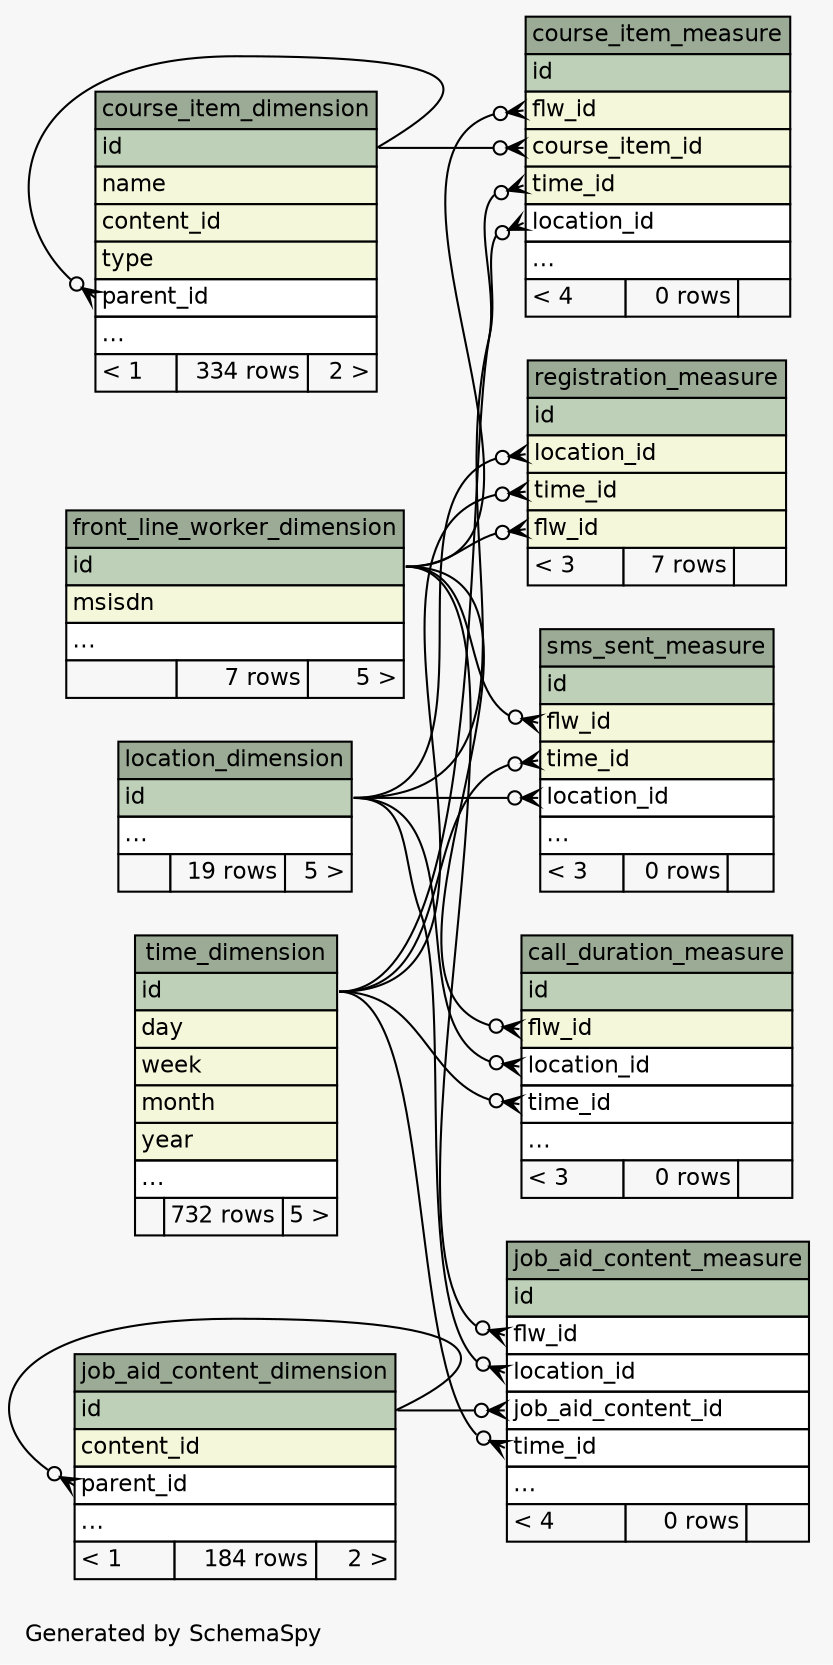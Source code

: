 // dot 2.26.3 on Linux 2.6.38-11-generic-pae
// SchemaSpy rev 590
digraph "compactRelationshipsDiagram" {
  graph [
    rankdir="RL"
    bgcolor="#f7f7f7"
    label="\nGenerated by SchemaSpy"
    labeljust="l"
    nodesep="0.18"
    ranksep="0.46"
    fontname="Helvetica"
    fontsize="11"
  ];
  node [
    fontname="Helvetica"
    fontsize="11"
    shape="plaintext"
  ];
  edge [
    arrowsize="0.8"
  ];
  "call_duration_measure" [
    label=<
    <TABLE BORDER="0" CELLBORDER="1" CELLSPACING="0" BGCOLOR="#ffffff">
      <TR><TD COLSPAN="3" BGCOLOR="#9bab96" ALIGN="CENTER">call_duration_measure</TD></TR>
      <TR><TD PORT="id" COLSPAN="3" BGCOLOR="#bed1b8" ALIGN="LEFT">id</TD></TR>
      <TR><TD PORT="flw_id" COLSPAN="3" BGCOLOR="#f4f7da" ALIGN="LEFT">flw_id</TD></TR>
      <TR><TD PORT="location_id" COLSPAN="3" ALIGN="LEFT">location_id</TD></TR>
      <TR><TD PORT="time_id" COLSPAN="3" ALIGN="LEFT">time_id</TD></TR>
      <TR><TD PORT="elipses" COLSPAN="3" ALIGN="LEFT">...</TD></TR>
      <TR><TD ALIGN="LEFT" BGCOLOR="#f7f7f7">&lt; 3</TD><TD ALIGN="RIGHT" BGCOLOR="#f7f7f7">0 rows</TD><TD ALIGN="RIGHT" BGCOLOR="#f7f7f7">  </TD></TR>
    </TABLE>>
    URL="tables/call_duration_measure.html"
    tooltip="call_duration_measure"
  ];
  "course_item_dimension" [
    label=<
    <TABLE BORDER="0" CELLBORDER="1" CELLSPACING="0" BGCOLOR="#ffffff">
      <TR><TD COLSPAN="3" BGCOLOR="#9bab96" ALIGN="CENTER">course_item_dimension</TD></TR>
      <TR><TD PORT="id" COLSPAN="3" BGCOLOR="#bed1b8" ALIGN="LEFT">id</TD></TR>
      <TR><TD PORT="name" COLSPAN="3" BGCOLOR="#f4f7da" ALIGN="LEFT">name</TD></TR>
      <TR><TD PORT="content_id" COLSPAN="3" BGCOLOR="#f4f7da" ALIGN="LEFT">content_id</TD></TR>
      <TR><TD PORT="type" COLSPAN="3" BGCOLOR="#f4f7da" ALIGN="LEFT">type</TD></TR>
      <TR><TD PORT="parent_id" COLSPAN="3" ALIGN="LEFT">parent_id</TD></TR>
      <TR><TD PORT="elipses" COLSPAN="3" ALIGN="LEFT">...</TD></TR>
      <TR><TD ALIGN="LEFT" BGCOLOR="#f7f7f7">&lt; 1</TD><TD ALIGN="RIGHT" BGCOLOR="#f7f7f7">334 rows</TD><TD ALIGN="RIGHT" BGCOLOR="#f7f7f7">2 &gt;</TD></TR>
    </TABLE>>
    URL="tables/course_item_dimension.html"
    tooltip="course_item_dimension"
  ];
  "course_item_measure" [
    label=<
    <TABLE BORDER="0" CELLBORDER="1" CELLSPACING="0" BGCOLOR="#ffffff">
      <TR><TD COLSPAN="3" BGCOLOR="#9bab96" ALIGN="CENTER">course_item_measure</TD></TR>
      <TR><TD PORT="id" COLSPAN="3" BGCOLOR="#bed1b8" ALIGN="LEFT">id</TD></TR>
      <TR><TD PORT="flw_id" COLSPAN="3" BGCOLOR="#f4f7da" ALIGN="LEFT">flw_id</TD></TR>
      <TR><TD PORT="course_item_id" COLSPAN="3" BGCOLOR="#f4f7da" ALIGN="LEFT">course_item_id</TD></TR>
      <TR><TD PORT="time_id" COLSPAN="3" BGCOLOR="#f4f7da" ALIGN="LEFT">time_id</TD></TR>
      <TR><TD PORT="location_id" COLSPAN="3" ALIGN="LEFT">location_id</TD></TR>
      <TR><TD PORT="elipses" COLSPAN="3" ALIGN="LEFT">...</TD></TR>
      <TR><TD ALIGN="LEFT" BGCOLOR="#f7f7f7">&lt; 4</TD><TD ALIGN="RIGHT" BGCOLOR="#f7f7f7">0 rows</TD><TD ALIGN="RIGHT" BGCOLOR="#f7f7f7">  </TD></TR>
    </TABLE>>
    URL="tables/course_item_measure.html"
    tooltip="course_item_measure"
  ];
  "front_line_worker_dimension" [
    label=<
    <TABLE BORDER="0" CELLBORDER="1" CELLSPACING="0" BGCOLOR="#ffffff">
      <TR><TD COLSPAN="3" BGCOLOR="#9bab96" ALIGN="CENTER">front_line_worker_dimension</TD></TR>
      <TR><TD PORT="id" COLSPAN="3" BGCOLOR="#bed1b8" ALIGN="LEFT">id</TD></TR>
      <TR><TD PORT="msisdn" COLSPAN="3" BGCOLOR="#f4f7da" ALIGN="LEFT">msisdn</TD></TR>
      <TR><TD PORT="elipses" COLSPAN="3" ALIGN="LEFT">...</TD></TR>
      <TR><TD ALIGN="LEFT" BGCOLOR="#f7f7f7">  </TD><TD ALIGN="RIGHT" BGCOLOR="#f7f7f7">7 rows</TD><TD ALIGN="RIGHT" BGCOLOR="#f7f7f7">5 &gt;</TD></TR>
    </TABLE>>
    URL="tables/front_line_worker_dimension.html"
    tooltip="front_line_worker_dimension"
  ];
  "job_aid_content_dimension" [
    label=<
    <TABLE BORDER="0" CELLBORDER="1" CELLSPACING="0" BGCOLOR="#ffffff">
      <TR><TD COLSPAN="3" BGCOLOR="#9bab96" ALIGN="CENTER">job_aid_content_dimension</TD></TR>
      <TR><TD PORT="id" COLSPAN="3" BGCOLOR="#bed1b8" ALIGN="LEFT">id</TD></TR>
      <TR><TD PORT="content_id" COLSPAN="3" BGCOLOR="#f4f7da" ALIGN="LEFT">content_id</TD></TR>
      <TR><TD PORT="parent_id" COLSPAN="3" ALIGN="LEFT">parent_id</TD></TR>
      <TR><TD PORT="elipses" COLSPAN="3" ALIGN="LEFT">...</TD></TR>
      <TR><TD ALIGN="LEFT" BGCOLOR="#f7f7f7">&lt; 1</TD><TD ALIGN="RIGHT" BGCOLOR="#f7f7f7">184 rows</TD><TD ALIGN="RIGHT" BGCOLOR="#f7f7f7">2 &gt;</TD></TR>
    </TABLE>>
    URL="tables/job_aid_content_dimension.html"
    tooltip="job_aid_content_dimension"
  ];
  "job_aid_content_measure" [
    label=<
    <TABLE BORDER="0" CELLBORDER="1" CELLSPACING="0" BGCOLOR="#ffffff">
      <TR><TD COLSPAN="3" BGCOLOR="#9bab96" ALIGN="CENTER">job_aid_content_measure</TD></TR>
      <TR><TD PORT="id" COLSPAN="3" BGCOLOR="#bed1b8" ALIGN="LEFT">id</TD></TR>
      <TR><TD PORT="flw_id" COLSPAN="3" ALIGN="LEFT">flw_id</TD></TR>
      <TR><TD PORT="location_id" COLSPAN="3" ALIGN="LEFT">location_id</TD></TR>
      <TR><TD PORT="job_aid_content_id" COLSPAN="3" ALIGN="LEFT">job_aid_content_id</TD></TR>
      <TR><TD PORT="time_id" COLSPAN="3" ALIGN="LEFT">time_id</TD></TR>
      <TR><TD PORT="elipses" COLSPAN="3" ALIGN="LEFT">...</TD></TR>
      <TR><TD ALIGN="LEFT" BGCOLOR="#f7f7f7">&lt; 4</TD><TD ALIGN="RIGHT" BGCOLOR="#f7f7f7">0 rows</TD><TD ALIGN="RIGHT" BGCOLOR="#f7f7f7">  </TD></TR>
    </TABLE>>
    URL="tables/job_aid_content_measure.html"
    tooltip="job_aid_content_measure"
  ];
  "location_dimension" [
    label=<
    <TABLE BORDER="0" CELLBORDER="1" CELLSPACING="0" BGCOLOR="#ffffff">
      <TR><TD COLSPAN="3" BGCOLOR="#9bab96" ALIGN="CENTER">location_dimension</TD></TR>
      <TR><TD PORT="id" COLSPAN="3" BGCOLOR="#bed1b8" ALIGN="LEFT">id</TD></TR>
      <TR><TD PORT="elipses" COLSPAN="3" ALIGN="LEFT">...</TD></TR>
      <TR><TD ALIGN="LEFT" BGCOLOR="#f7f7f7">  </TD><TD ALIGN="RIGHT" BGCOLOR="#f7f7f7">19 rows</TD><TD ALIGN="RIGHT" BGCOLOR="#f7f7f7">5 &gt;</TD></TR>
    </TABLE>>
    URL="tables/location_dimension.html"
    tooltip="location_dimension"
  ];
  "registration_measure" [
    label=<
    <TABLE BORDER="0" CELLBORDER="1" CELLSPACING="0" BGCOLOR="#ffffff">
      <TR><TD COLSPAN="3" BGCOLOR="#9bab96" ALIGN="CENTER">registration_measure</TD></TR>
      <TR><TD PORT="id" COLSPAN="3" BGCOLOR="#bed1b8" ALIGN="LEFT">id</TD></TR>
      <TR><TD PORT="location_id" COLSPAN="3" BGCOLOR="#f4f7da" ALIGN="LEFT">location_id</TD></TR>
      <TR><TD PORT="time_id" COLSPAN="3" BGCOLOR="#f4f7da" ALIGN="LEFT">time_id</TD></TR>
      <TR><TD PORT="flw_id" COLSPAN="3" BGCOLOR="#f4f7da" ALIGN="LEFT">flw_id</TD></TR>
      <TR><TD ALIGN="LEFT" BGCOLOR="#f7f7f7">&lt; 3</TD><TD ALIGN="RIGHT" BGCOLOR="#f7f7f7">7 rows</TD><TD ALIGN="RIGHT" BGCOLOR="#f7f7f7">  </TD></TR>
    </TABLE>>
    URL="tables/registration_measure.html"
    tooltip="registration_measure"
  ];
  "sms_sent_measure" [
    label=<
    <TABLE BORDER="0" CELLBORDER="1" CELLSPACING="0" BGCOLOR="#ffffff">
      <TR><TD COLSPAN="3" BGCOLOR="#9bab96" ALIGN="CENTER">sms_sent_measure</TD></TR>
      <TR><TD PORT="id" COLSPAN="3" BGCOLOR="#bed1b8" ALIGN="LEFT">id</TD></TR>
      <TR><TD PORT="flw_id" COLSPAN="3" BGCOLOR="#f4f7da" ALIGN="LEFT">flw_id</TD></TR>
      <TR><TD PORT="time_id" COLSPAN="3" BGCOLOR="#f4f7da" ALIGN="LEFT">time_id</TD></TR>
      <TR><TD PORT="location_id" COLSPAN="3" ALIGN="LEFT">location_id</TD></TR>
      <TR><TD PORT="elipses" COLSPAN="3" ALIGN="LEFT">...</TD></TR>
      <TR><TD ALIGN="LEFT" BGCOLOR="#f7f7f7">&lt; 3</TD><TD ALIGN="RIGHT" BGCOLOR="#f7f7f7">0 rows</TD><TD ALIGN="RIGHT" BGCOLOR="#f7f7f7">  </TD></TR>
    </TABLE>>
    URL="tables/sms_sent_measure.html"
    tooltip="sms_sent_measure"
  ];
  "time_dimension" [
    label=<
    <TABLE BORDER="0" CELLBORDER="1" CELLSPACING="0" BGCOLOR="#ffffff">
      <TR><TD COLSPAN="3" BGCOLOR="#9bab96" ALIGN="CENTER">time_dimension</TD></TR>
      <TR><TD PORT="id" COLSPAN="3" BGCOLOR="#bed1b8" ALIGN="LEFT">id</TD></TR>
      <TR><TD PORT="day" COLSPAN="3" BGCOLOR="#f4f7da" ALIGN="LEFT">day</TD></TR>
      <TR><TD PORT="week" COLSPAN="3" BGCOLOR="#f4f7da" ALIGN="LEFT">week</TD></TR>
      <TR><TD PORT="month" COLSPAN="3" BGCOLOR="#f4f7da" ALIGN="LEFT">month</TD></TR>
      <TR><TD PORT="year" COLSPAN="3" BGCOLOR="#f4f7da" ALIGN="LEFT">year</TD></TR>
      <TR><TD PORT="elipses" COLSPAN="3" ALIGN="LEFT">...</TD></TR>
      <TR><TD ALIGN="LEFT" BGCOLOR="#f7f7f7">  </TD><TD ALIGN="RIGHT" BGCOLOR="#f7f7f7">732 rows</TD><TD ALIGN="RIGHT" BGCOLOR="#f7f7f7">5 &gt;</TD></TR>
    </TABLE>>
    URL="tables/time_dimension.html"
    tooltip="time_dimension"
  ];
  "call_duration_measure":"flw_id":w -> "front_line_worker_dimension":"id":e [arrowhead=none dir=back arrowtail=crowodot];
  "call_duration_measure":"location_id":w -> "location_dimension":"id":e [arrowhead=none dir=back arrowtail=crowodot];
  "call_duration_measure":"time_id":w -> "time_dimension":"id":e [arrowhead=none dir=back arrowtail=crowodot];
  "course_item_dimension":"parent_id":w -> "course_item_dimension":"id":e [arrowhead=none dir=back arrowtail=crowodot];
  "course_item_measure":"course_item_id":w -> "course_item_dimension":"id":e [arrowhead=none dir=back arrowtail=crowodot];
  "course_item_measure":"flw_id":w -> "front_line_worker_dimension":"id":e [arrowhead=none dir=back arrowtail=crowodot];
  "course_item_measure":"location_id":w -> "location_dimension":"id":e [arrowhead=none dir=back arrowtail=crowodot];
  "course_item_measure":"time_id":w -> "time_dimension":"id":e [arrowhead=none dir=back arrowtail=crowodot];
  "job_aid_content_dimension":"parent_id":w -> "job_aid_content_dimension":"id":e [arrowhead=none dir=back arrowtail=crowodot];
  "job_aid_content_measure":"flw_id":w -> "front_line_worker_dimension":"id":e [arrowhead=none dir=back arrowtail=crowodot];
  "job_aid_content_measure":"job_aid_content_id":w -> "job_aid_content_dimension":"id":e [arrowhead=none dir=back arrowtail=crowodot];
  "job_aid_content_measure":"location_id":w -> "location_dimension":"id":e [arrowhead=none dir=back arrowtail=crowodot];
  "job_aid_content_measure":"time_id":w -> "time_dimension":"id":e [arrowhead=none dir=back arrowtail=crowodot];
  "registration_measure":"flw_id":w -> "front_line_worker_dimension":"id":e [arrowhead=none dir=back arrowtail=crowodot];
  "registration_measure":"location_id":w -> "location_dimension":"id":e [arrowhead=none dir=back arrowtail=crowodot];
  "registration_measure":"time_id":w -> "time_dimension":"id":e [arrowhead=none dir=back arrowtail=crowodot];
  "sms_sent_measure":"flw_id":w -> "front_line_worker_dimension":"id":e [arrowhead=none dir=back arrowtail=crowodot];
  "sms_sent_measure":"location_id":w -> "location_dimension":"id":e [arrowhead=none dir=back arrowtail=crowodot];
  "sms_sent_measure":"time_id":w -> "time_dimension":"id":e [arrowhead=none dir=back arrowtail=crowodot];
}
